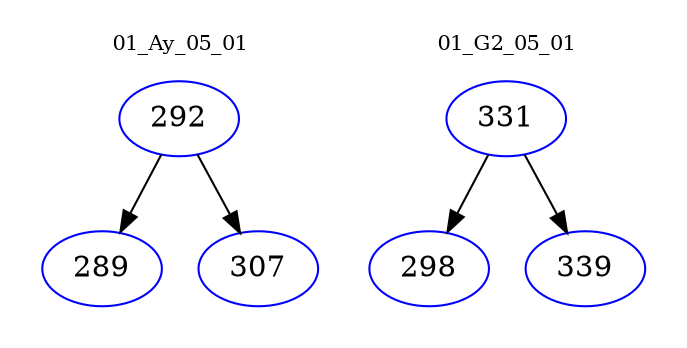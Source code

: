 digraph{
subgraph cluster_0 {
color = white
label = "01_Ay_05_01";
fontsize=10;
T0_292 [label="292", color="blue"]
T0_292 -> T0_289 [color="black"]
T0_289 [label="289", color="blue"]
T0_292 -> T0_307 [color="black"]
T0_307 [label="307", color="blue"]
}
subgraph cluster_1 {
color = white
label = "01_G2_05_01";
fontsize=10;
T1_331 [label="331", color="blue"]
T1_331 -> T1_298 [color="black"]
T1_298 [label="298", color="blue"]
T1_331 -> T1_339 [color="black"]
T1_339 [label="339", color="blue"]
}
}
